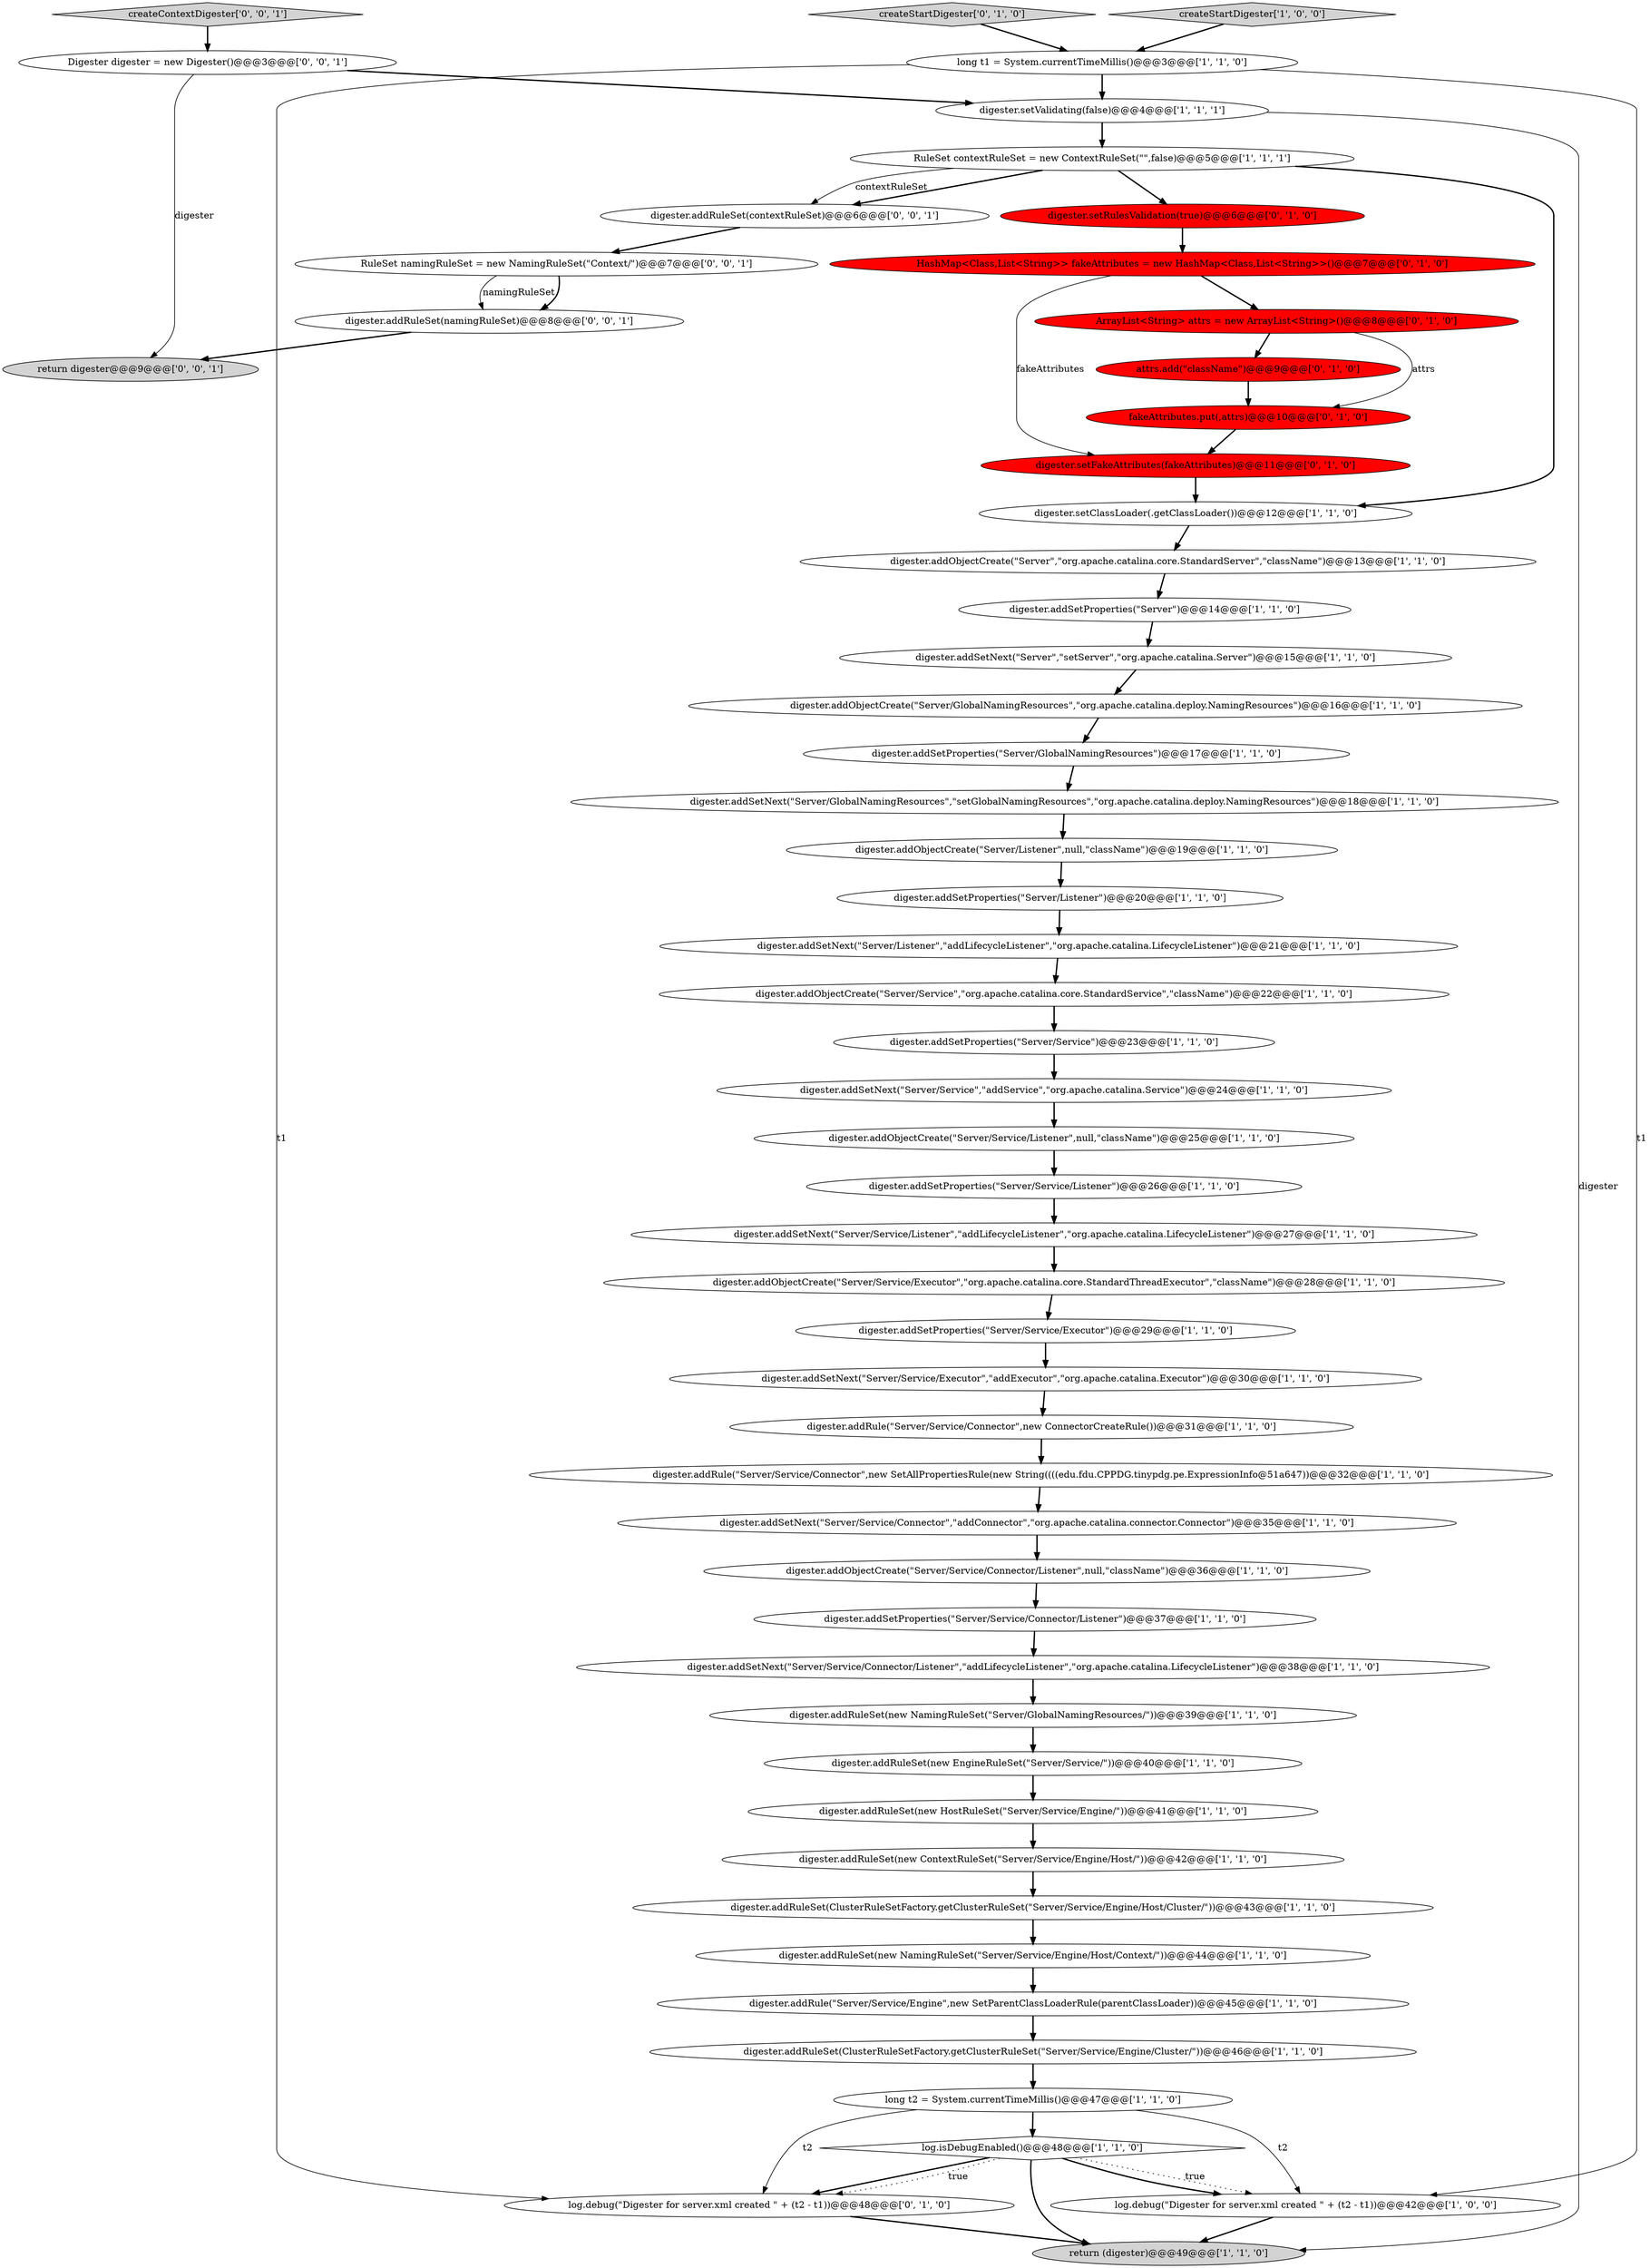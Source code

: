 digraph {
21 [style = filled, label = "digester.addSetNext(\"Server/Service/Executor\",\"addExecutor\",\"org.apache.catalina.Executor\")@@@30@@@['1', '1', '0']", fillcolor = white, shape = ellipse image = "AAA0AAABBB1BBB"];
36 [style = filled, label = "digester.addSetProperties(\"Server/Service\")@@@23@@@['1', '1', '0']", fillcolor = white, shape = ellipse image = "AAA0AAABBB1BBB"];
28 [style = filled, label = "digester.addSetNext(\"Server/GlobalNamingResources\",\"setGlobalNamingResources\",\"org.apache.catalina.deploy.NamingResources\")@@@18@@@['1', '1', '0']", fillcolor = white, shape = ellipse image = "AAA0AAABBB1BBB"];
8 [style = filled, label = "log.debug(\"Digester for server.xml created \" + (t2 - t1))@@@42@@@['1', '0', '0']", fillcolor = white, shape = ellipse image = "AAA0AAABBB1BBB"];
11 [style = filled, label = "digester.addRuleSet(new NamingRuleSet(\"Server/Service/Engine/Host/Context/\"))@@@44@@@['1', '1', '0']", fillcolor = white, shape = ellipse image = "AAA0AAABBB1BBB"];
32 [style = filled, label = "digester.addSetNext(\"Server/Service/Listener\",\"addLifecycleListener\",\"org.apache.catalina.LifecycleListener\")@@@27@@@['1', '1', '0']", fillcolor = white, shape = ellipse image = "AAA0AAABBB1BBB"];
46 [style = filled, label = "HashMap<Class,List<String>> fakeAttributes = new HashMap<Class,List<String>>()@@@7@@@['0', '1', '0']", fillcolor = red, shape = ellipse image = "AAA1AAABBB2BBB"];
47 [style = filled, label = "digester.setRulesValidation(true)@@@6@@@['0', '1', '0']", fillcolor = red, shape = ellipse image = "AAA1AAABBB2BBB"];
7 [style = filled, label = "digester.setValidating(false)@@@4@@@['1', '1', '1']", fillcolor = white, shape = ellipse image = "AAA0AAABBB1BBB"];
19 [style = filled, label = "digester.addObjectCreate(\"Server/Service/Connector/Listener\",null,\"className\")@@@36@@@['1', '1', '0']", fillcolor = white, shape = ellipse image = "AAA0AAABBB1BBB"];
29 [style = filled, label = "digester.addRule(\"Server/Service/Connector\",new ConnectorCreateRule())@@@31@@@['1', '1', '0']", fillcolor = white, shape = ellipse image = "AAA0AAABBB1BBB"];
52 [style = filled, label = "digester.addRuleSet(contextRuleSet)@@@6@@@['0', '0', '1']", fillcolor = white, shape = ellipse image = "AAA0AAABBB3BBB"];
15 [style = filled, label = "digester.addSetNext(\"Server/Service/Connector/Listener\",\"addLifecycleListener\",\"org.apache.catalina.LifecycleListener\")@@@38@@@['1', '1', '0']", fillcolor = white, shape = ellipse image = "AAA0AAABBB1BBB"];
22 [style = filled, label = "digester.addObjectCreate(\"Server/Service\",\"org.apache.catalina.core.StandardService\",\"className\")@@@22@@@['1', '1', '0']", fillcolor = white, shape = ellipse image = "AAA0AAABBB1BBB"];
33 [style = filled, label = "digester.addSetNext(\"Server/Service/Connector\",\"addConnector\",\"org.apache.catalina.connector.Connector\")@@@35@@@['1', '1', '0']", fillcolor = white, shape = ellipse image = "AAA0AAABBB1BBB"];
14 [style = filled, label = "digester.addSetProperties(\"Server/Service/Listener\")@@@26@@@['1', '1', '0']", fillcolor = white, shape = ellipse image = "AAA0AAABBB1BBB"];
54 [style = filled, label = "digester.addRuleSet(namingRuleSet)@@@8@@@['0', '0', '1']", fillcolor = white, shape = ellipse image = "AAA0AAABBB3BBB"];
45 [style = filled, label = "ArrayList<String> attrs = new ArrayList<String>()@@@8@@@['0', '1', '0']", fillcolor = red, shape = ellipse image = "AAA1AAABBB2BBB"];
53 [style = filled, label = "Digester digester = new Digester()@@@3@@@['0', '0', '1']", fillcolor = white, shape = ellipse image = "AAA0AAABBB3BBB"];
24 [style = filled, label = "digester.addRuleSet(new NamingRuleSet(\"Server/GlobalNamingResources/\"))@@@39@@@['1', '1', '0']", fillcolor = white, shape = ellipse image = "AAA0AAABBB1BBB"];
31 [style = filled, label = "digester.addRuleSet(new HostRuleSet(\"Server/Service/Engine/\"))@@@41@@@['1', '1', '0']", fillcolor = white, shape = ellipse image = "AAA0AAABBB1BBB"];
41 [style = filled, label = "log.debug(\"Digester for server.xml created \" + (t2 - t1))@@@48@@@['0', '1', '0']", fillcolor = white, shape = ellipse image = "AAA0AAABBB2BBB"];
12 [style = filled, label = "digester.addRuleSet(ClusterRuleSetFactory.getClusterRuleSet(\"Server/Service/Engine/Host/Cluster/\"))@@@43@@@['1', '1', '0']", fillcolor = white, shape = ellipse image = "AAA0AAABBB1BBB"];
0 [style = filled, label = "digester.addObjectCreate(\"Server/GlobalNamingResources\",\"org.apache.catalina.deploy.NamingResources\")@@@16@@@['1', '1', '0']", fillcolor = white, shape = ellipse image = "AAA0AAABBB1BBB"];
37 [style = filled, label = "digester.addRuleSet(ClusterRuleSetFactory.getClusterRuleSet(\"Server/Service/Engine/Cluster/\"))@@@46@@@['1', '1', '0']", fillcolor = white, shape = ellipse image = "AAA0AAABBB1BBB"];
5 [style = filled, label = "digester.addSetProperties(\"Server\")@@@14@@@['1', '1', '0']", fillcolor = white, shape = ellipse image = "AAA0AAABBB1BBB"];
2 [style = filled, label = "digester.addObjectCreate(\"Server\",\"org.apache.catalina.core.StandardServer\",\"className\")@@@13@@@['1', '1', '0']", fillcolor = white, shape = ellipse image = "AAA0AAABBB1BBB"];
20 [style = filled, label = "digester.addSetProperties(\"Server/Service/Executor\")@@@29@@@['1', '1', '0']", fillcolor = white, shape = ellipse image = "AAA0AAABBB1BBB"];
50 [style = filled, label = "RuleSet namingRuleSet = new NamingRuleSet(\"Context/\")@@@7@@@['0', '0', '1']", fillcolor = white, shape = ellipse image = "AAA0AAABBB3BBB"];
40 [style = filled, label = "digester.addRule(\"Server/Service/Connector\",new SetAllPropertiesRule(new String((((edu.fdu.CPPDG.tinypdg.pe.ExpressionInfo@51a647))@@@32@@@['1', '1', '0']", fillcolor = white, shape = ellipse image = "AAA0AAABBB1BBB"];
44 [style = filled, label = "fakeAttributes.put(,attrs)@@@10@@@['0', '1', '0']", fillcolor = red, shape = ellipse image = "AAA1AAABBB2BBB"];
1 [style = filled, label = "createStartDigester['1', '0', '0']", fillcolor = lightgray, shape = diamond image = "AAA0AAABBB1BBB"];
25 [style = filled, label = "digester.addSetNext(\"Server/Listener\",\"addLifecycleListener\",\"org.apache.catalina.LifecycleListener\")@@@21@@@['1', '1', '0']", fillcolor = white, shape = ellipse image = "AAA0AAABBB1BBB"];
30 [style = filled, label = "digester.addSetProperties(\"Server/GlobalNamingResources\")@@@17@@@['1', '1', '0']", fillcolor = white, shape = ellipse image = "AAA0AAABBB1BBB"];
16 [style = filled, label = "log.isDebugEnabled()@@@48@@@['1', '1', '0']", fillcolor = white, shape = diamond image = "AAA0AAABBB1BBB"];
26 [style = filled, label = "digester.addObjectCreate(\"Server/Service/Listener\",null,\"className\")@@@25@@@['1', '1', '0']", fillcolor = white, shape = ellipse image = "AAA0AAABBB1BBB"];
39 [style = filled, label = "long t2 = System.currentTimeMillis()@@@47@@@['1', '1', '0']", fillcolor = white, shape = ellipse image = "AAA0AAABBB1BBB"];
23 [style = filled, label = "digester.addSetProperties(\"Server/Listener\")@@@20@@@['1', '1', '0']", fillcolor = white, shape = ellipse image = "AAA0AAABBB1BBB"];
42 [style = filled, label = "attrs.add(\"className\")@@@9@@@['0', '1', '0']", fillcolor = red, shape = ellipse image = "AAA1AAABBB2BBB"];
18 [style = filled, label = "long t1 = System.currentTimeMillis()@@@3@@@['1', '1', '0']", fillcolor = white, shape = ellipse image = "AAA0AAABBB1BBB"];
48 [style = filled, label = "createStartDigester['0', '1', '0']", fillcolor = lightgray, shape = diamond image = "AAA0AAABBB2BBB"];
35 [style = filled, label = "digester.addSetNext(\"Server/Service\",\"addService\",\"org.apache.catalina.Service\")@@@24@@@['1', '1', '0']", fillcolor = white, shape = ellipse image = "AAA0AAABBB1BBB"];
3 [style = filled, label = "digester.addSetProperties(\"Server/Service/Connector/Listener\")@@@37@@@['1', '1', '0']", fillcolor = white, shape = ellipse image = "AAA0AAABBB1BBB"];
10 [style = filled, label = "RuleSet contextRuleSet = new ContextRuleSet(\"\",false)@@@5@@@['1', '1', '1']", fillcolor = white, shape = ellipse image = "AAA0AAABBB1BBB"];
49 [style = filled, label = "return digester@@@9@@@['0', '0', '1']", fillcolor = lightgray, shape = ellipse image = "AAA0AAABBB3BBB"];
43 [style = filled, label = "digester.setFakeAttributes(fakeAttributes)@@@11@@@['0', '1', '0']", fillcolor = red, shape = ellipse image = "AAA1AAABBB2BBB"];
6 [style = filled, label = "digester.addRuleSet(new ContextRuleSet(\"Server/Service/Engine/Host/\"))@@@42@@@['1', '1', '0']", fillcolor = white, shape = ellipse image = "AAA0AAABBB1BBB"];
51 [style = filled, label = "createContextDigester['0', '0', '1']", fillcolor = lightgray, shape = diamond image = "AAA0AAABBB3BBB"];
17 [style = filled, label = "digester.addRule(\"Server/Service/Engine\",new SetParentClassLoaderRule(parentClassLoader))@@@45@@@['1', '1', '0']", fillcolor = white, shape = ellipse image = "AAA0AAABBB1BBB"];
13 [style = filled, label = "digester.addObjectCreate(\"Server/Service/Executor\",\"org.apache.catalina.core.StandardThreadExecutor\",\"className\")@@@28@@@['1', '1', '0']", fillcolor = white, shape = ellipse image = "AAA0AAABBB1BBB"];
27 [style = filled, label = "digester.addRuleSet(new EngineRuleSet(\"Server/Service/\"))@@@40@@@['1', '1', '0']", fillcolor = white, shape = ellipse image = "AAA0AAABBB1BBB"];
38 [style = filled, label = "digester.addObjectCreate(\"Server/Listener\",null,\"className\")@@@19@@@['1', '1', '0']", fillcolor = white, shape = ellipse image = "AAA0AAABBB1BBB"];
9 [style = filled, label = "return (digester)@@@49@@@['1', '1', '0']", fillcolor = lightgray, shape = ellipse image = "AAA0AAABBB1BBB"];
34 [style = filled, label = "digester.setClassLoader(.getClassLoader())@@@12@@@['1', '1', '0']", fillcolor = white, shape = ellipse image = "AAA0AAABBB1BBB"];
4 [style = filled, label = "digester.addSetNext(\"Server\",\"setServer\",\"org.apache.catalina.Server\")@@@15@@@['1', '1', '0']", fillcolor = white, shape = ellipse image = "AAA0AAABBB1BBB"];
7->9 [style = solid, label="digester"];
16->8 [style = dotted, label="true"];
0->30 [style = bold, label=""];
23->25 [style = bold, label=""];
50->54 [style = solid, label="namingRuleSet"];
16->9 [style = bold, label=""];
39->16 [style = bold, label=""];
54->49 [style = bold, label=""];
25->22 [style = bold, label=""];
16->8 [style = bold, label=""];
46->43 [style = solid, label="fakeAttributes"];
7->10 [style = bold, label=""];
39->8 [style = solid, label="t2"];
18->8 [style = solid, label="t1"];
28->38 [style = bold, label=""];
18->41 [style = solid, label="t1"];
12->11 [style = bold, label=""];
26->14 [style = bold, label=""];
27->31 [style = bold, label=""];
38->23 [style = bold, label=""];
47->46 [style = bold, label=""];
1->18 [style = bold, label=""];
41->9 [style = bold, label=""];
3->15 [style = bold, label=""];
51->53 [style = bold, label=""];
17->37 [style = bold, label=""];
10->52 [style = bold, label=""];
44->43 [style = bold, label=""];
53->49 [style = solid, label="digester"];
4->0 [style = bold, label=""];
16->41 [style = bold, label=""];
20->21 [style = bold, label=""];
40->33 [style = bold, label=""];
30->28 [style = bold, label=""];
21->29 [style = bold, label=""];
31->6 [style = bold, label=""];
10->34 [style = bold, label=""];
42->44 [style = bold, label=""];
34->2 [style = bold, label=""];
53->7 [style = bold, label=""];
10->52 [style = solid, label="contextRuleSet"];
22->36 [style = bold, label=""];
15->24 [style = bold, label=""];
5->4 [style = bold, label=""];
8->9 [style = bold, label=""];
10->47 [style = bold, label=""];
45->42 [style = bold, label=""];
46->45 [style = bold, label=""];
11->17 [style = bold, label=""];
29->40 [style = bold, label=""];
52->50 [style = bold, label=""];
45->44 [style = solid, label="attrs"];
48->18 [style = bold, label=""];
33->19 [style = bold, label=""];
36->35 [style = bold, label=""];
18->7 [style = bold, label=""];
32->13 [style = bold, label=""];
14->32 [style = bold, label=""];
50->54 [style = bold, label=""];
43->34 [style = bold, label=""];
16->41 [style = dotted, label="true"];
35->26 [style = bold, label=""];
19->3 [style = bold, label=""];
24->27 [style = bold, label=""];
37->39 [style = bold, label=""];
39->41 [style = solid, label="t2"];
2->5 [style = bold, label=""];
13->20 [style = bold, label=""];
6->12 [style = bold, label=""];
}
